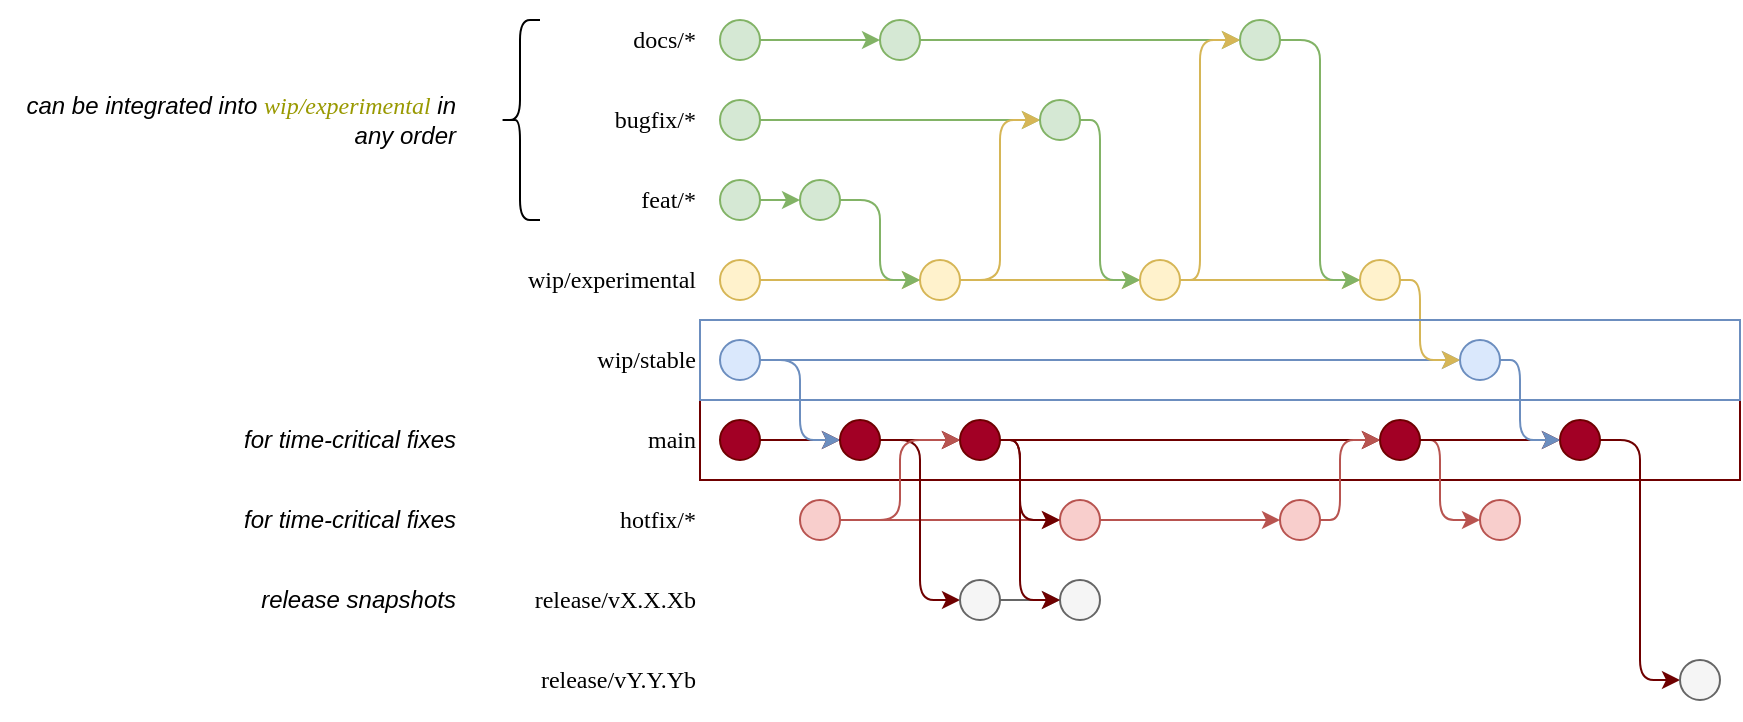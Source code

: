 <mxfile version="28.1.0">
  <diagram name="Page-1" id="ddfqHNJZIYJh3kzay5kV">
    <mxGraphModel dx="1718" dy="446" grid="1" gridSize="10" guides="1" tooltips="1" connect="1" arrows="1" fold="1" page="1" pageScale="1" pageWidth="850" pageHeight="1100" math="0" shadow="0">
      <root>
        <mxCell id="0" />
        <mxCell id="1" parent="0" />
        <mxCell id="v6syZUUk10XVaUzBlse5-77" value="" style="rounded=0;whiteSpace=wrap;html=1;fillColor=none;fontColor=#ffffff;strokeColor=#6F0000;" vertex="1" parent="1">
          <mxGeometry x="40" y="280" width="520" height="40" as="geometry" />
        </mxCell>
        <mxCell id="v6syZUUk10XVaUzBlse5-16" style="edgeStyle=orthogonalEdgeStyle;rounded=1;orthogonalLoop=1;jettySize=auto;html=1;exitX=1;exitY=0.5;exitDx=0;exitDy=0;entryX=0;entryY=0.5;entryDx=0;entryDy=0;fillColor=#a20025;strokeColor=#6F0000;" edge="1" parent="1" source="v6syZUUk10XVaUzBlse5-1" target="v6syZUUk10XVaUzBlse5-15">
          <mxGeometry relative="1" as="geometry" />
        </mxCell>
        <mxCell id="v6syZUUk10XVaUzBlse5-1" value="" style="ellipse;whiteSpace=wrap;html=1;aspect=fixed;fillColor=#a20025;strokeColor=#6F0000;fontColor=#ffffff;rounded=1;" vertex="1" parent="1">
          <mxGeometry x="50" y="290" width="20" height="20" as="geometry" />
        </mxCell>
        <mxCell id="v6syZUUk10XVaUzBlse5-2" value="main" style="text;html=1;align=right;verticalAlign=middle;whiteSpace=wrap;rounded=1;fontFamily=Consolas;fontSource=https%3A%2F%2Ffonts.googleapis.com%2Fcss%3Ffamily%3DConsolas;" vertex="1" parent="1">
          <mxGeometry y="280" width="40" height="40" as="geometry" />
        </mxCell>
        <mxCell id="v6syZUUk10XVaUzBlse5-3" value="wip/stable" style="text;html=1;align=right;verticalAlign=middle;whiteSpace=wrap;rounded=1;fontFamily=Consolas;fontSource=https%3A%2F%2Ffonts.googleapis.com%2Fcss%3Ffamily%3DConsolas;" vertex="1" parent="1">
          <mxGeometry x="-120" y="240" width="160" height="40" as="geometry" />
        </mxCell>
        <mxCell id="v6syZUUk10XVaUzBlse5-4" value="wip/experimental" style="text;html=1;align=right;verticalAlign=middle;whiteSpace=wrap;rounded=1;fontFamily=Consolas;fontSource=https%3A%2F%2Ffonts.googleapis.com%2Fcss%3Ffamily%3DConsolas;" vertex="1" parent="1">
          <mxGeometry x="-120" y="200" width="160" height="40" as="geometry" />
        </mxCell>
        <mxCell id="v6syZUUk10XVaUzBlse5-5" value="feat/*" style="text;html=1;align=right;verticalAlign=middle;whiteSpace=wrap;rounded=1;fontFamily=Consolas;fontSource=https%3A%2F%2Ffonts.googleapis.com%2Fcss%3Ffamily%3DConsolas;" vertex="1" parent="1">
          <mxGeometry x="-20" y="160" width="60" height="40" as="geometry" />
        </mxCell>
        <mxCell id="v6syZUUk10XVaUzBlse5-6" value="bugfix/*" style="text;html=1;align=right;verticalAlign=middle;whiteSpace=wrap;rounded=1;fontFamily=Consolas;fontSource=https%3A%2F%2Ffonts.googleapis.com%2Fcss%3Ffamily%3DConsolas;" vertex="1" parent="1">
          <mxGeometry x="-20" y="120" width="60" height="40" as="geometry" />
        </mxCell>
        <mxCell id="v6syZUUk10XVaUzBlse5-25" style="edgeStyle=orthogonalEdgeStyle;rounded=1;orthogonalLoop=1;jettySize=auto;html=1;exitX=1;exitY=0.5;exitDx=0;exitDy=0;entryX=0;entryY=0.5;entryDx=0;entryDy=0;fillColor=#fff2cc;strokeColor=#d6b656;" edge="1" parent="1" source="v6syZUUk10XVaUzBlse5-7" target="v6syZUUk10XVaUzBlse5-22">
          <mxGeometry relative="1" as="geometry" />
        </mxCell>
        <mxCell id="v6syZUUk10XVaUzBlse5-7" value="" style="ellipse;whiteSpace=wrap;html=1;aspect=fixed;fillColor=#fff2cc;strokeColor=#d6b656;rounded=1;" vertex="1" parent="1">
          <mxGeometry x="50" y="210" width="20" height="20" as="geometry" />
        </mxCell>
        <mxCell id="v6syZUUk10XVaUzBlse5-35" style="edgeStyle=orthogonalEdgeStyle;rounded=1;orthogonalLoop=1;jettySize=auto;html=1;exitX=1;exitY=0.5;exitDx=0;exitDy=0;entryX=0;entryY=0.5;entryDx=0;entryDy=0;fillColor=#dae8fc;strokeColor=#6c8ebf;" edge="1" parent="1" source="v6syZUUk10XVaUzBlse5-8" target="v6syZUUk10XVaUzBlse5-15">
          <mxGeometry relative="1" as="geometry" />
        </mxCell>
        <mxCell id="v6syZUUk10XVaUzBlse5-8" value="" style="ellipse;whiteSpace=wrap;html=1;aspect=fixed;fillColor=#dae8fc;strokeColor=#6c8ebf;rounded=1;" vertex="1" parent="1">
          <mxGeometry x="50" y="250" width="20" height="20" as="geometry" />
        </mxCell>
        <mxCell id="v6syZUUk10XVaUzBlse5-41" style="edgeStyle=orthogonalEdgeStyle;rounded=1;orthogonalLoop=1;jettySize=auto;html=1;exitX=1;exitY=0.5;exitDx=0;exitDy=0;entryX=0;entryY=0.5;entryDx=0;entryDy=0;fillColor=#d5e8d4;strokeColor=#82b366;" edge="1" parent="1" source="v6syZUUk10XVaUzBlse5-9" target="v6syZUUk10XVaUzBlse5-36">
          <mxGeometry relative="1" as="geometry" />
        </mxCell>
        <mxCell id="v6syZUUk10XVaUzBlse5-9" value="" style="ellipse;whiteSpace=wrap;html=1;aspect=fixed;fillColor=#d5e8d4;strokeColor=#82b366;rounded=1;" vertex="1" parent="1">
          <mxGeometry x="50" y="170" width="20" height="20" as="geometry" />
        </mxCell>
        <mxCell id="v6syZUUk10XVaUzBlse5-46" style="edgeStyle=orthogonalEdgeStyle;rounded=1;orthogonalLoop=1;jettySize=auto;html=1;exitX=1;exitY=0.5;exitDx=0;exitDy=0;entryX=0;entryY=0.5;entryDx=0;entryDy=0;fillColor=#d5e8d4;strokeColor=#82b366;" edge="1" parent="1" source="v6syZUUk10XVaUzBlse5-10" target="v6syZUUk10XVaUzBlse5-37">
          <mxGeometry relative="1" as="geometry" />
        </mxCell>
        <mxCell id="v6syZUUk10XVaUzBlse5-10" value="" style="ellipse;whiteSpace=wrap;html=1;aspect=fixed;fillColor=#d5e8d4;strokeColor=#82b366;rounded=1;" vertex="1" parent="1">
          <mxGeometry x="50" y="130" width="20" height="20" as="geometry" />
        </mxCell>
        <mxCell id="v6syZUUk10XVaUzBlse5-11" value="hotfix/*" style="text;html=1;align=right;verticalAlign=middle;whiteSpace=wrap;rounded=1;fontFamily=Consolas;fontSource=https%3A%2F%2Ffonts.googleapis.com%2Fcss%3Ffamily%3DConsolas;" vertex="1" parent="1">
          <mxGeometry x="-120" y="320" width="160" height="40" as="geometry" />
        </mxCell>
        <mxCell id="v6syZUUk10XVaUzBlse5-90" style="edgeStyle=orthogonalEdgeStyle;rounded=1;orthogonalLoop=1;jettySize=auto;html=1;exitX=1;exitY=0.5;exitDx=0;exitDy=0;entryX=0;entryY=0.5;entryDx=0;entryDy=0;fillColor=#f8cecc;strokeColor=#b85450;" edge="1" parent="1" source="v6syZUUk10XVaUzBlse5-13" target="v6syZUUk10XVaUzBlse5-65">
          <mxGeometry relative="1" as="geometry" />
        </mxCell>
        <mxCell id="v6syZUUk10XVaUzBlse5-13" value="" style="ellipse;whiteSpace=wrap;html=1;aspect=fixed;fillColor=#f8cecc;strokeColor=#b85450;rounded=1;" vertex="1" parent="1">
          <mxGeometry x="90" y="330" width="20" height="20" as="geometry" />
        </mxCell>
        <mxCell id="v6syZUUk10XVaUzBlse5-32" style="edgeStyle=orthogonalEdgeStyle;rounded=1;orthogonalLoop=1;jettySize=auto;html=1;exitX=1;exitY=0.5;exitDx=0;exitDy=0;entryX=0;entryY=0.5;entryDx=0;entryDy=0;fillColor=#a20025;strokeColor=#6F0000;" edge="1" parent="1" source="v6syZUUk10XVaUzBlse5-15" target="v6syZUUk10XVaUzBlse5-31">
          <mxGeometry relative="1" as="geometry" />
        </mxCell>
        <mxCell id="v6syZUUk10XVaUzBlse5-88" style="edgeStyle=orthogonalEdgeStyle;rounded=1;orthogonalLoop=1;jettySize=auto;html=1;exitX=1;exitY=0.5;exitDx=0;exitDy=0;entryX=0;entryY=0.5;entryDx=0;entryDy=0;fillColor=#a20025;strokeColor=#6F0000;" edge="1" parent="1" source="v6syZUUk10XVaUzBlse5-15" target="v6syZUUk10XVaUzBlse5-85">
          <mxGeometry relative="1" as="geometry" />
        </mxCell>
        <mxCell id="v6syZUUk10XVaUzBlse5-15" value="" style="ellipse;whiteSpace=wrap;html=1;aspect=fixed;fillColor=#a20025;strokeColor=#6F0000;fontColor=#ffffff;rounded=1;" vertex="1" parent="1">
          <mxGeometry x="110" y="290" width="20" height="20" as="geometry" />
        </mxCell>
        <mxCell id="v6syZUUk10XVaUzBlse5-92" style="edgeStyle=orthogonalEdgeStyle;rounded=1;orthogonalLoop=1;jettySize=auto;html=1;exitX=1;exitY=0.5;exitDx=0;exitDy=0;entryX=0;entryY=0.5;entryDx=0;entryDy=0;fillColor=#a20025;strokeColor=#6F0000;" edge="1" parent="1" source="v6syZUUk10XVaUzBlse5-18" target="v6syZUUk10XVaUzBlse5-86">
          <mxGeometry relative="1" as="geometry" />
        </mxCell>
        <mxCell id="v6syZUUk10XVaUzBlse5-18" value="" style="ellipse;whiteSpace=wrap;html=1;aspect=fixed;fillColor=#a20025;strokeColor=#6F0000;fontColor=#ffffff;rounded=1;" vertex="1" parent="1">
          <mxGeometry x="470" y="290" width="20" height="20" as="geometry" />
        </mxCell>
        <mxCell id="v6syZUUk10XVaUzBlse5-19" value="" style="ellipse;whiteSpace=wrap;html=1;aspect=fixed;fillColor=#dae8fc;strokeColor=#6c8ebf;rounded=1;" vertex="1" parent="1">
          <mxGeometry x="420" y="250" width="20" height="20" as="geometry" />
        </mxCell>
        <mxCell id="v6syZUUk10XVaUzBlse5-21" style="edgeStyle=orthogonalEdgeStyle;rounded=1;orthogonalLoop=1;jettySize=auto;html=1;exitX=1;exitY=0.5;exitDx=0;exitDy=0;entryX=0;entryY=0.5;entryDx=0;entryDy=0;curved=1;fillColor=#dae8fc;strokeColor=#6c8ebf;" edge="1" parent="1" source="v6syZUUk10XVaUzBlse5-8" target="v6syZUUk10XVaUzBlse5-19">
          <mxGeometry relative="1" as="geometry">
            <mxPoint x="180" y="290" as="sourcePoint" />
            <mxPoint x="240" y="330" as="targetPoint" />
          </mxGeometry>
        </mxCell>
        <mxCell id="v6syZUUk10XVaUzBlse5-24" style="edgeStyle=orthogonalEdgeStyle;rounded=1;orthogonalLoop=1;jettySize=auto;html=1;exitX=1;exitY=0.5;exitDx=0;exitDy=0;entryX=0;entryY=0.5;entryDx=0;entryDy=0;fillColor=#fff2cc;strokeColor=#d6b656;" edge="1" parent="1" source="v6syZUUk10XVaUzBlse5-53" target="v6syZUUk10XVaUzBlse5-19">
          <mxGeometry relative="1" as="geometry">
            <Array as="points">
              <mxPoint x="400" y="220" />
              <mxPoint x="400" y="260" />
            </Array>
          </mxGeometry>
        </mxCell>
        <mxCell id="v6syZUUk10XVaUzBlse5-43" style="edgeStyle=orthogonalEdgeStyle;rounded=1;orthogonalLoop=1;jettySize=auto;html=1;exitX=1;exitY=0.5;exitDx=0;exitDy=0;entryX=0;entryY=0.5;entryDx=0;entryDy=0;fillColor=#fff2cc;strokeColor=#d6b656;" edge="1" parent="1" source="v6syZUUk10XVaUzBlse5-22" target="v6syZUUk10XVaUzBlse5-42">
          <mxGeometry relative="1" as="geometry" />
        </mxCell>
        <mxCell id="v6syZUUk10XVaUzBlse5-45" style="edgeStyle=orthogonalEdgeStyle;rounded=1;orthogonalLoop=1;jettySize=auto;html=1;exitX=1;exitY=0.5;exitDx=0;exitDy=0;entryX=0;entryY=0.5;entryDx=0;entryDy=0;fillColor=#fff2cc;strokeColor=#d6b656;" edge="1" parent="1" source="v6syZUUk10XVaUzBlse5-22" target="v6syZUUk10XVaUzBlse5-37">
          <mxGeometry relative="1" as="geometry" />
        </mxCell>
        <mxCell id="v6syZUUk10XVaUzBlse5-22" value="" style="ellipse;whiteSpace=wrap;html=1;aspect=fixed;fillColor=#fff2cc;strokeColor=#d6b656;rounded=1;" vertex="1" parent="1">
          <mxGeometry x="150" y="210" width="20" height="20" as="geometry" />
        </mxCell>
        <mxCell id="v6syZUUk10XVaUzBlse5-72" style="edgeStyle=orthogonalEdgeStyle;rounded=1;orthogonalLoop=1;jettySize=auto;html=1;exitX=1;exitY=0.5;exitDx=0;exitDy=0;entryX=0;entryY=0.5;entryDx=0;entryDy=0;fillColor=#a20025;strokeColor=#6F0000;" edge="1" parent="1" source="v6syZUUk10XVaUzBlse5-31" target="v6syZUUk10XVaUzBlse5-69">
          <mxGeometry relative="1" as="geometry" />
        </mxCell>
        <mxCell id="v6syZUUk10XVaUzBlse5-31" value="" style="ellipse;whiteSpace=wrap;html=1;aspect=fixed;fillColor=#a20025;strokeColor=#6F0000;fontColor=#ffffff;rounded=1;" vertex="1" parent="1">
          <mxGeometry x="170" y="290" width="20" height="20" as="geometry" />
        </mxCell>
        <mxCell id="v6syZUUk10XVaUzBlse5-38" style="edgeStyle=orthogonalEdgeStyle;rounded=1;orthogonalLoop=1;jettySize=auto;html=1;exitX=1;exitY=0.5;exitDx=0;exitDy=0;entryX=0;entryY=0.5;entryDx=0;entryDy=0;fillColor=#d5e8d4;strokeColor=#82b366;" edge="1" parent="1" source="v6syZUUk10XVaUzBlse5-36" target="v6syZUUk10XVaUzBlse5-22">
          <mxGeometry relative="1" as="geometry" />
        </mxCell>
        <mxCell id="v6syZUUk10XVaUzBlse5-36" value="" style="ellipse;whiteSpace=wrap;html=1;aspect=fixed;fillColor=#d5e8d4;strokeColor=#82b366;rounded=1;" vertex="1" parent="1">
          <mxGeometry x="90" y="170" width="20" height="20" as="geometry" />
        </mxCell>
        <mxCell id="v6syZUUk10XVaUzBlse5-39" style="edgeStyle=orthogonalEdgeStyle;rounded=1;orthogonalLoop=1;jettySize=auto;html=1;exitX=1;exitY=0.5;exitDx=0;exitDy=0;entryX=0;entryY=0.5;entryDx=0;entryDy=0;fillColor=#d5e8d4;strokeColor=#82b366;" edge="1" parent="1" source="v6syZUUk10XVaUzBlse5-37" target="v6syZUUk10XVaUzBlse5-42">
          <mxGeometry relative="1" as="geometry">
            <Array as="points">
              <mxPoint x="240" y="140" />
              <mxPoint x="240" y="220" />
            </Array>
          </mxGeometry>
        </mxCell>
        <mxCell id="v6syZUUk10XVaUzBlse5-37" value="" style="ellipse;whiteSpace=wrap;html=1;aspect=fixed;fillColor=#d5e8d4;strokeColor=#82b366;rounded=1;" vertex="1" parent="1">
          <mxGeometry x="210" y="130" width="20" height="20" as="geometry" />
        </mxCell>
        <mxCell id="v6syZUUk10XVaUzBlse5-64" style="edgeStyle=orthogonalEdgeStyle;rounded=1;orthogonalLoop=1;jettySize=auto;html=1;exitX=1;exitY=0.5;exitDx=0;exitDy=0;entryX=0;entryY=0.5;entryDx=0;entryDy=0;fillColor=#fff2cc;strokeColor=#d6b656;" edge="1" parent="1" source="v6syZUUk10XVaUzBlse5-42" target="v6syZUUk10XVaUzBlse5-53">
          <mxGeometry relative="1" as="geometry" />
        </mxCell>
        <mxCell id="v6syZUUk10XVaUzBlse5-42" value="" style="ellipse;whiteSpace=wrap;html=1;aspect=fixed;fillColor=#fff2cc;strokeColor=#d6b656;rounded=1;" vertex="1" parent="1">
          <mxGeometry x="260" y="210" width="20" height="20" as="geometry" />
        </mxCell>
        <mxCell id="v6syZUUk10XVaUzBlse5-33" style="edgeStyle=orthogonalEdgeStyle;rounded=1;orthogonalLoop=1;jettySize=auto;html=1;exitX=1;exitY=0.5;exitDx=0;exitDy=0;fillColor=#f8cecc;strokeColor=#b85450;entryX=0;entryY=0.5;entryDx=0;entryDy=0;" edge="1" parent="1" source="v6syZUUk10XVaUzBlse5-13" target="v6syZUUk10XVaUzBlse5-31">
          <mxGeometry relative="1" as="geometry">
            <mxPoint x="190" y="340" as="targetPoint" />
            <Array as="points">
              <mxPoint x="140" y="340" />
              <mxPoint x="140" y="300" />
            </Array>
          </mxGeometry>
        </mxCell>
        <mxCell id="v6syZUUk10XVaUzBlse5-47" value="docs/*" style="text;html=1;align=right;verticalAlign=middle;whiteSpace=wrap;rounded=1;fontFamily=Consolas;fontSource=https%3A%2F%2Ffonts.googleapis.com%2Fcss%3Ffamily%3DConsolas;" vertex="1" parent="1">
          <mxGeometry x="-20" y="80" width="60" height="40" as="geometry" />
        </mxCell>
        <mxCell id="v6syZUUk10XVaUzBlse5-50" style="edgeStyle=orthogonalEdgeStyle;rounded=1;orthogonalLoop=1;jettySize=auto;html=1;exitX=1;exitY=0.5;exitDx=0;exitDy=0;entryX=0;entryY=0.5;entryDx=0;entryDy=0;fillColor=#d5e8d4;strokeColor=#82b366;" edge="1" parent="1" source="v6syZUUk10XVaUzBlse5-48" target="v6syZUUk10XVaUzBlse5-49">
          <mxGeometry relative="1" as="geometry" />
        </mxCell>
        <mxCell id="v6syZUUk10XVaUzBlse5-48" value="" style="ellipse;whiteSpace=wrap;html=1;aspect=fixed;fillColor=#d5e8d4;strokeColor=#82b366;rounded=1;" vertex="1" parent="1">
          <mxGeometry x="50" y="90" width="20" height="20" as="geometry" />
        </mxCell>
        <mxCell id="v6syZUUk10XVaUzBlse5-52" style="edgeStyle=orthogonalEdgeStyle;rounded=1;orthogonalLoop=1;jettySize=auto;html=1;exitX=1;exitY=0.5;exitDx=0;exitDy=0;entryX=0;entryY=0.5;entryDx=0;entryDy=0;fillColor=#d5e8d4;strokeColor=#82b366;" edge="1" parent="1" source="v6syZUUk10XVaUzBlse5-49" target="v6syZUUk10XVaUzBlse5-51">
          <mxGeometry relative="1" as="geometry" />
        </mxCell>
        <mxCell id="v6syZUUk10XVaUzBlse5-49" value="" style="ellipse;whiteSpace=wrap;html=1;aspect=fixed;fillColor=#d5e8d4;strokeColor=#82b366;rounded=1;" vertex="1" parent="1">
          <mxGeometry x="130" y="90" width="20" height="20" as="geometry" />
        </mxCell>
        <mxCell id="v6syZUUk10XVaUzBlse5-51" value="" style="ellipse;whiteSpace=wrap;html=1;aspect=fixed;fillColor=#d5e8d4;strokeColor=#82b366;rounded=1;" vertex="1" parent="1">
          <mxGeometry x="310" y="90" width="20" height="20" as="geometry" />
        </mxCell>
        <mxCell id="v6syZUUk10XVaUzBlse5-53" value="" style="ellipse;whiteSpace=wrap;html=1;aspect=fixed;fillColor=#fff2cc;strokeColor=#d6b656;rounded=1;" vertex="1" parent="1">
          <mxGeometry x="370" y="210" width="20" height="20" as="geometry" />
        </mxCell>
        <mxCell id="v6syZUUk10XVaUzBlse5-60" value="" style="shape=curlyBracket;whiteSpace=wrap;html=1;rounded=1;labelPosition=left;verticalLabelPosition=middle;align=right;verticalAlign=middle;" vertex="1" parent="1">
          <mxGeometry x="-60" y="90" width="20" height="100" as="geometry" />
        </mxCell>
        <mxCell id="v6syZUUk10XVaUzBlse5-61" value="can be integrated into &lt;span style=&quot;color: rgb(153, 153, 0);&quot;&gt;&lt;font data-font-src=&quot;https://fonts.googleapis.com/css?family=Consolas&quot; face=&quot;Consolas&quot;&gt;wip/experimental&lt;/font&gt;&lt;/span&gt; in any order" style="text;html=1;align=right;verticalAlign=middle;whiteSpace=wrap;rounded=0;fontStyle=2" vertex="1" parent="1">
          <mxGeometry x="-310" y="120" width="230" height="40" as="geometry" />
        </mxCell>
        <mxCell id="v6syZUUk10XVaUzBlse5-63" style="edgeStyle=orthogonalEdgeStyle;rounded=1;orthogonalLoop=1;jettySize=auto;html=1;exitX=1;exitY=0.5;exitDx=0;exitDy=0;entryX=0;entryY=0.5;entryDx=0;entryDy=0;fillColor=#fff2cc;strokeColor=#d6b656;" edge="1" parent="1" source="v6syZUUk10XVaUzBlse5-42" target="v6syZUUk10XVaUzBlse5-51">
          <mxGeometry relative="1" as="geometry">
            <Array as="points">
              <mxPoint x="290" y="220" />
              <mxPoint x="290" y="100" />
            </Array>
          </mxGeometry>
        </mxCell>
        <mxCell id="v6syZUUk10XVaUzBlse5-62" style="edgeStyle=orthogonalEdgeStyle;rounded=1;orthogonalLoop=1;jettySize=auto;html=1;exitX=1;exitY=0.5;exitDx=0;exitDy=0;entryX=0;entryY=0.5;entryDx=0;entryDy=0;fillColor=#d5e8d4;strokeColor=#82b366;" edge="1" parent="1" source="v6syZUUk10XVaUzBlse5-51" target="v6syZUUk10XVaUzBlse5-53">
          <mxGeometry relative="1" as="geometry" />
        </mxCell>
        <mxCell id="v6syZUUk10XVaUzBlse5-68" style="edgeStyle=orthogonalEdgeStyle;rounded=1;orthogonalLoop=1;jettySize=auto;html=1;exitX=1;exitY=0.5;exitDx=0;exitDy=0;entryX=0;entryY=0.5;entryDx=0;entryDy=0;fillColor=#f8cecc;strokeColor=#b85450;" edge="1" parent="1" source="v6syZUUk10XVaUzBlse5-65" target="v6syZUUk10XVaUzBlse5-66">
          <mxGeometry relative="1" as="geometry" />
        </mxCell>
        <mxCell id="v6syZUUk10XVaUzBlse5-65" value="" style="ellipse;whiteSpace=wrap;html=1;aspect=fixed;fillColor=#f8cecc;strokeColor=#b85450;rounded=1;" vertex="1" parent="1">
          <mxGeometry x="220" y="330" width="20" height="20" as="geometry" />
        </mxCell>
        <mxCell id="v6syZUUk10XVaUzBlse5-66" value="" style="ellipse;whiteSpace=wrap;html=1;aspect=fixed;fillColor=#f8cecc;strokeColor=#b85450;rounded=1;" vertex="1" parent="1">
          <mxGeometry x="330" y="330" width="20" height="20" as="geometry" />
        </mxCell>
        <mxCell id="v6syZUUk10XVaUzBlse5-74" style="edgeStyle=orthogonalEdgeStyle;rounded=1;orthogonalLoop=1;jettySize=auto;html=1;exitX=1;exitY=0.5;exitDx=0;exitDy=0;entryX=0;entryY=0.5;entryDx=0;entryDy=0;fillColor=#f8cecc;strokeColor=#b85450;" edge="1" parent="1" source="v6syZUUk10XVaUzBlse5-69" target="v6syZUUk10XVaUzBlse5-73">
          <mxGeometry relative="1" as="geometry">
            <Array as="points">
              <mxPoint x="410" y="300" />
              <mxPoint x="410" y="340" />
            </Array>
          </mxGeometry>
        </mxCell>
        <mxCell id="v6syZUUk10XVaUzBlse5-76" style="edgeStyle=orthogonalEdgeStyle;rounded=1;orthogonalLoop=1;jettySize=auto;html=1;exitX=1;exitY=0.5;exitDx=0;exitDy=0;entryX=0;entryY=0.5;entryDx=0;entryDy=0;fillColor=#a20025;strokeColor=#6F0000;" edge="1" parent="1" source="v6syZUUk10XVaUzBlse5-69" target="v6syZUUk10XVaUzBlse5-18">
          <mxGeometry relative="1" as="geometry" />
        </mxCell>
        <mxCell id="v6syZUUk10XVaUzBlse5-69" value="" style="ellipse;whiteSpace=wrap;html=1;aspect=fixed;fillColor=#a20025;strokeColor=#6F0000;fontColor=#ffffff;rounded=1;" vertex="1" parent="1">
          <mxGeometry x="380" y="290" width="20" height="20" as="geometry" />
        </mxCell>
        <mxCell id="v6syZUUk10XVaUzBlse5-71" style="edgeStyle=orthogonalEdgeStyle;rounded=1;orthogonalLoop=1;jettySize=auto;html=1;exitX=1;exitY=0.5;exitDx=0;exitDy=0;entryX=0;entryY=0.5;entryDx=0;entryDy=0;fillColor=#f8cecc;strokeColor=#b85450;" edge="1" parent="1" source="v6syZUUk10XVaUzBlse5-66" target="v6syZUUk10XVaUzBlse5-69">
          <mxGeometry relative="1" as="geometry">
            <Array as="points">
              <mxPoint x="360" y="340" />
              <mxPoint x="360" y="300" />
            </Array>
          </mxGeometry>
        </mxCell>
        <mxCell id="v6syZUUk10XVaUzBlse5-73" value="" style="ellipse;whiteSpace=wrap;html=1;aspect=fixed;fillColor=#f8cecc;strokeColor=#b85450;rounded=1;" vertex="1" parent="1">
          <mxGeometry x="430" y="330" width="20" height="20" as="geometry" />
        </mxCell>
        <mxCell id="v6syZUUk10XVaUzBlse5-28" style="edgeStyle=orthogonalEdgeStyle;rounded=1;orthogonalLoop=1;jettySize=auto;html=1;exitX=1;exitY=0.5;exitDx=0;exitDy=0;entryX=0;entryY=0.5;entryDx=0;entryDy=0;fillColor=#dae8fc;strokeColor=#6c8ebf;" edge="1" parent="1" source="v6syZUUk10XVaUzBlse5-19" target="v6syZUUk10XVaUzBlse5-18">
          <mxGeometry relative="1" as="geometry">
            <Array as="points">
              <mxPoint x="450" y="260" />
              <mxPoint x="450" y="300" />
            </Array>
          </mxGeometry>
        </mxCell>
        <mxCell id="v6syZUUk10XVaUzBlse5-78" value="" style="rounded=0;whiteSpace=wrap;html=1;fillColor=none;strokeColor=#6c8ebf;" vertex="1" parent="1">
          <mxGeometry x="40" y="240" width="520" height="40" as="geometry" />
        </mxCell>
        <mxCell id="v6syZUUk10XVaUzBlse5-79" value="for time-critical fixes" style="text;html=1;align=right;verticalAlign=middle;whiteSpace=wrap;rounded=0;fontStyle=2" vertex="1" parent="1">
          <mxGeometry x="-310" y="320" width="230" height="40" as="geometry" />
        </mxCell>
        <mxCell id="v6syZUUk10XVaUzBlse5-80" value="for time-critical fixes" style="text;html=1;align=right;verticalAlign=middle;whiteSpace=wrap;rounded=0;fontStyle=2" vertex="1" parent="1">
          <mxGeometry x="-310" y="280" width="230" height="40" as="geometry" />
        </mxCell>
        <mxCell id="v6syZUUk10XVaUzBlse5-81" value="release/vX.X.Xb" style="text;html=1;align=right;verticalAlign=middle;whiteSpace=wrap;rounded=1;fontFamily=Consolas;fontSource=https%3A%2F%2Ffonts.googleapis.com%2Fcss%3Ffamily%3DConsolas;" vertex="1" parent="1">
          <mxGeometry x="-80" y="360" width="120" height="40" as="geometry" />
        </mxCell>
        <mxCell id="v6syZUUk10XVaUzBlse5-82" value="release snapshots" style="text;html=1;align=right;verticalAlign=middle;whiteSpace=wrap;rounded=0;fontStyle=2" vertex="1" parent="1">
          <mxGeometry x="-310" y="360" width="230" height="40" as="geometry" />
        </mxCell>
        <mxCell id="v6syZUUk10XVaUzBlse5-84" value="release/vY.Y.Yb" style="text;html=1;align=right;verticalAlign=middle;whiteSpace=wrap;rounded=1;fontFamily=Consolas;fontSource=https%3A%2F%2Ffonts.googleapis.com%2Fcss%3Ffamily%3DConsolas;" vertex="1" parent="1">
          <mxGeometry x="-80" y="400" width="120" height="40" as="geometry" />
        </mxCell>
        <mxCell id="v6syZUUk10XVaUzBlse5-91" style="edgeStyle=orthogonalEdgeStyle;rounded=1;orthogonalLoop=1;jettySize=auto;html=1;exitX=1;exitY=0.5;exitDx=0;exitDy=0;entryX=0;entryY=0.5;entryDx=0;entryDy=0;fillColor=#f5f5f5;strokeColor=#666666;" edge="1" parent="1" source="v6syZUUk10XVaUzBlse5-85" target="v6syZUUk10XVaUzBlse5-87">
          <mxGeometry relative="1" as="geometry" />
        </mxCell>
        <mxCell id="v6syZUUk10XVaUzBlse5-85" value="" style="ellipse;whiteSpace=wrap;html=1;aspect=fixed;fillColor=#f5f5f5;strokeColor=#666666;fontColor=#333333;rounded=1;" vertex="1" parent="1">
          <mxGeometry x="170" y="370" width="20" height="20" as="geometry" />
        </mxCell>
        <mxCell id="v6syZUUk10XVaUzBlse5-86" value="" style="ellipse;whiteSpace=wrap;html=1;aspect=fixed;fillColor=#f5f5f5;strokeColor=#666666;fontColor=#333333;rounded=1;" vertex="1" parent="1">
          <mxGeometry x="530" y="410" width="20" height="20" as="geometry" />
        </mxCell>
        <mxCell id="v6syZUUk10XVaUzBlse5-87" value="" style="ellipse;whiteSpace=wrap;html=1;aspect=fixed;fillColor=#f5f5f5;strokeColor=#666666;fontColor=#333333;rounded=1;" vertex="1" parent="1">
          <mxGeometry x="220" y="370" width="20" height="20" as="geometry" />
        </mxCell>
        <mxCell id="v6syZUUk10XVaUzBlse5-67" style="edgeStyle=orthogonalEdgeStyle;rounded=1;orthogonalLoop=1;jettySize=auto;html=1;exitX=1;exitY=0.5;exitDx=0;exitDy=0;entryX=0;entryY=0.5;entryDx=0;entryDy=0;fillColor=#a20025;strokeColor=#6F0000;" edge="1" parent="1" source="v6syZUUk10XVaUzBlse5-31" target="v6syZUUk10XVaUzBlse5-65">
          <mxGeometry relative="1" as="geometry">
            <Array as="points">
              <mxPoint x="200" y="300" />
              <mxPoint x="200" y="340" />
            </Array>
          </mxGeometry>
        </mxCell>
        <mxCell id="v6syZUUk10XVaUzBlse5-89" style="edgeStyle=orthogonalEdgeStyle;rounded=1;orthogonalLoop=1;jettySize=auto;html=1;exitX=1;exitY=0.5;exitDx=0;exitDy=0;entryX=0;entryY=0.5;entryDx=0;entryDy=0;fillColor=#a20025;strokeColor=#6F0000;" edge="1" parent="1" source="v6syZUUk10XVaUzBlse5-31" target="v6syZUUk10XVaUzBlse5-87">
          <mxGeometry relative="1" as="geometry">
            <Array as="points">
              <mxPoint x="200" y="300" />
              <mxPoint x="200" y="380" />
            </Array>
          </mxGeometry>
        </mxCell>
      </root>
    </mxGraphModel>
  </diagram>
</mxfile>
